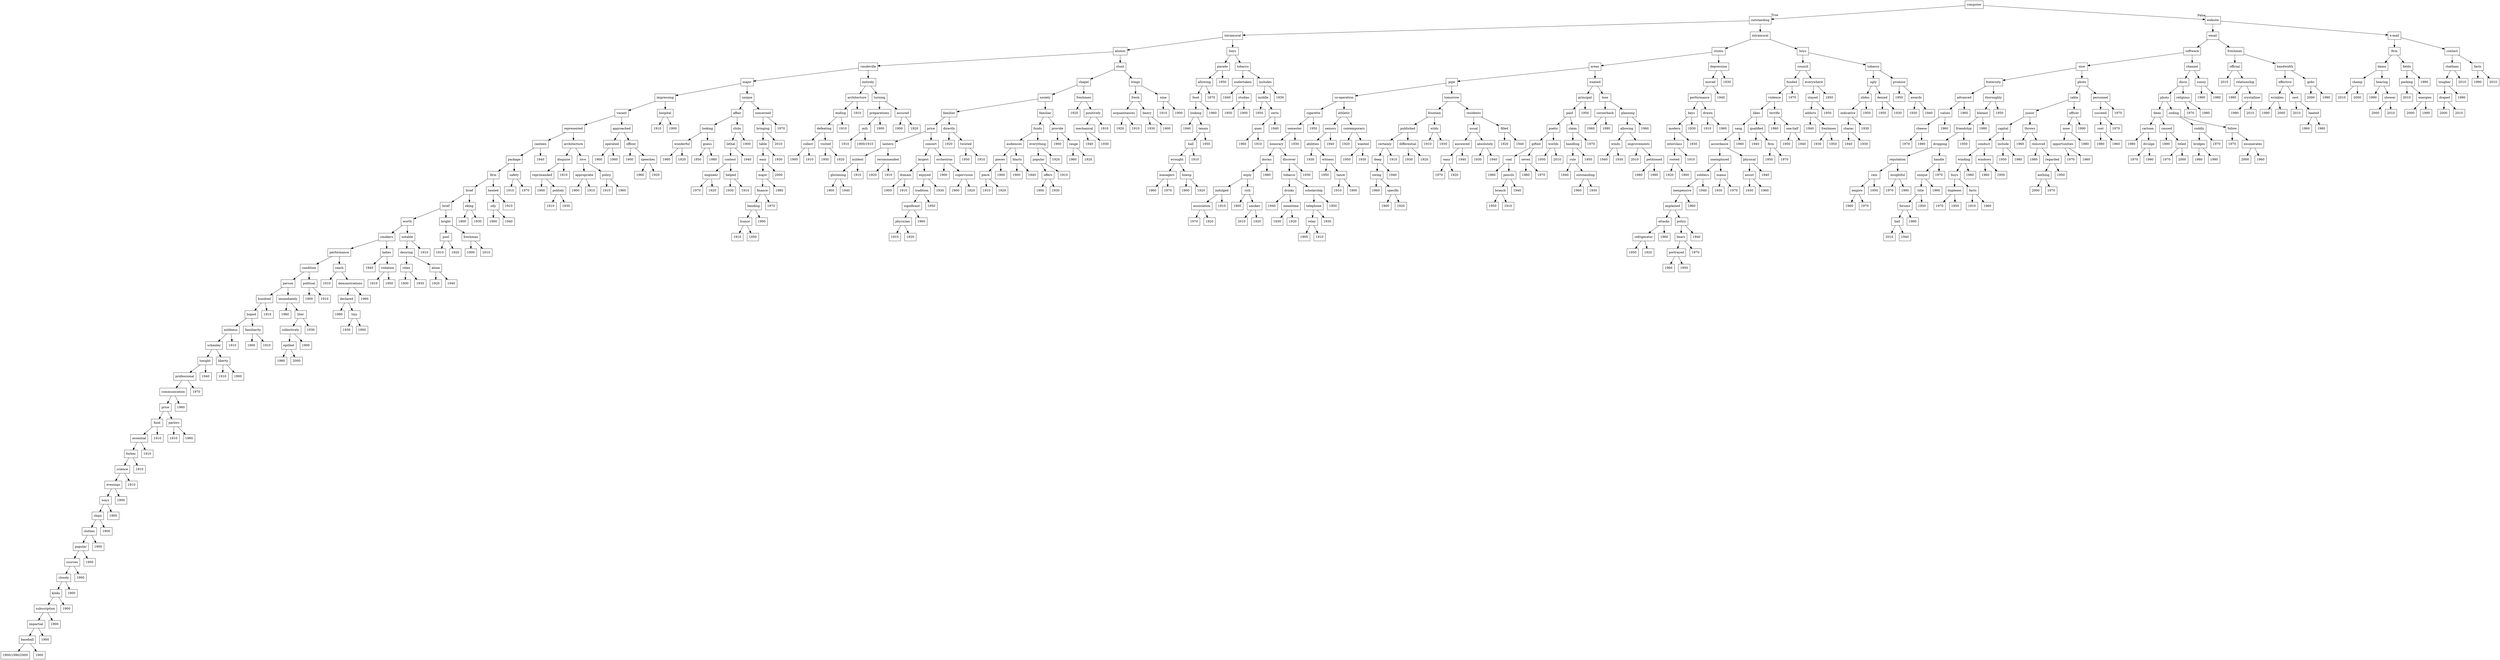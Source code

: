 digraph Tree {
node [shape=box] ;
0 [label="computer"] ;
1 [label="outstanding"] ;
0 -> 1 [labeldistance=2.5, labelangle=45, headlabel="True"] ;
2 [label="intramural"] ;
1 -> 2 ;
3 [label="alumni"] ;
2 -> 3 ;
4 [label="vaudeville"] ;
3 -> 4 ;
5 [label="major"] ;
4 -> 5 ;
6 [label="impressing"] ;
5 -> 6 ;
7 [label="vacant"] ;
6 -> 7 ;
8 [label="represented"] ;
7 -> 8 ;
9 [label="canteen"] ;
8 -> 9 ;
10 [label="package"] ;
9 -> 10 ;
11 [label="firm"] ;
10 -> 11 ;
12 [label="brief"] ;
11 -> 12 ;
13 [label="brief"] ;
12 -> 13 ;
14 [label="worth"] ;
13 -> 14 ;
15 [label="smokers"] ;
14 -> 15 ;
16 [label="performance"] ;
15 -> 16 ;
17 [label="condition"] ;
16 -> 17 ;
18 [label="person"] ;
17 -> 18 ;
19 [label="hundred"] ;
18 -> 19 ;
20 [label="hoped"] ;
19 -> 20 ;
21 [label="mildness"] ;
20 -> 21 ;
22 [label="schenley"] ;
21 -> 22 ;
23 [label="tonight"] ;
22 -> 23 ;
24 [label="professional"] ;
23 -> 24 ;
25 [label="communication"] ;
24 -> 25 ;
26 [label="price"] ;
25 -> 26 ;
27 [label="food"] ;
26 -> 27 ;
28 [label="essential"] ;
27 -> 28 ;
29 [label="forbes"] ;
28 -> 29 ;
30 [label="science"] ;
29 -> 30 ;
31 [label="evenings"] ;
30 -> 31 ;
32 [label="ways"] ;
31 -> 32 ;
33 [label="ships"] ;
32 -> 33 ;
34 [label="clothes"] ;
33 -> 34 ;
35 [label="popular"] ;
34 -> 35 ;
36 [label="courses"] ;
35 -> 36 ;
37 [label="closely"] ;
36 -> 37 ;
38 [label="kinks"] ;
37 -> 38 ;
39 [label="subscription"] ;
38 -> 39 ;
40 [label="impartial"] ;
39 -> 40 ;
41 [label="baseball"] ;
40 -> 41 ;
42 [label="1900/1990/2000"] ;
41 -> 42 ;
43 [label="1900"] ;
41 -> 43 ;
44 [label="1900"] ;
40 -> 44 ;
45 [label="1900"] ;
39 -> 45 ;
46 [label="1900"] ;
38 -> 46 ;
47 [label="1900"] ;
37 -> 47 ;
48 [label="1900"] ;
36 -> 48 ;
49 [label="1900"] ;
35 -> 49 ;
50 [label="1900"] ;
34 -> 50 ;
51 [label="1900"] ;
33 -> 51 ;
52 [label="1900"] ;
32 -> 52 ;
53 [label="1900"] ;
31 -> 53 ;
54 [label="1910"] ;
30 -> 54 ;
55 [label="1910"] ;
29 -> 55 ;
56 [label="1910"] ;
28 -> 56 ;
57 [label="1910"] ;
27 -> 57 ;
58 [label="parlors"] ;
26 -> 58 ;
59 [label="1910"] ;
58 -> 59 ;
60 [label="1960"] ;
58 -> 60 ;
61 [label="1960"] ;
25 -> 61 ;
62 [label="1970"] ;
24 -> 62 ;
63 [label="1940"] ;
23 -> 63 ;
64 [label="liberty"] ;
22 -> 64 ;
65 [label="1910"] ;
64 -> 65 ;
66 [label="1900"] ;
64 -> 66 ;
67 [label="1910"] ;
21 -> 67 ;
68 [label="familiarity"] ;
20 -> 68 ;
69 [label="1900"] ;
68 -> 69 ;
70 [label="1910"] ;
68 -> 70 ;
71 [label="1910"] ;
19 -> 71 ;
72 [label="immediately"] ;
18 -> 72 ;
73 [label="1960"] ;
72 -> 73 ;
74 [label="liter"] ;
72 -> 74 ;
75 [label="collectively"] ;
74 -> 75 ;
76 [label="epithet"] ;
75 -> 76 ;
77 [label="1980"] ;
76 -> 77 ;
78 [label="2000"] ;
76 -> 78 ;
79 [label="1900"] ;
75 -> 79 ;
80 [label="1930"] ;
74 -> 80 ;
81 [label="political"] ;
17 -> 81 ;
82 [label="1900"] ;
81 -> 82 ;
83 [label="1910"] ;
81 -> 83 ;
84 [label="reach"] ;
16 -> 84 ;
85 [label="1910"] ;
84 -> 85 ;
86 [label="demonstrations"] ;
84 -> 86 ;
87 [label="declared"] ;
86 -> 87 ;
88 [label="1980"] ;
87 -> 88 ;
89 [label="tiny"] ;
87 -> 89 ;
90 [label="1930"] ;
89 -> 90 ;
91 [label="1900"] ;
89 -> 91 ;
92 [label="1960"] ;
86 -> 92 ;
93 [label="ladies"] ;
15 -> 93 ;
94 [label="1940"] ;
93 -> 94 ;
95 [label="violation"] ;
93 -> 95 ;
96 [label="1910"] ;
95 -> 96 ;
97 [label="1950"] ;
95 -> 97 ;
98 [label="notable"] ;
14 -> 98 ;
99 [label="desiring"] ;
98 -> 99 ;
100 [label="relax"] ;
99 -> 100 ;
101 [label="1900"] ;
100 -> 101 ;
102 [label="1930"] ;
100 -> 102 ;
103 [label="alone"] ;
99 -> 103 ;
104 [label="1920"] ;
103 -> 104 ;
105 [label="1940"] ;
103 -> 105 ;
106 [label="1910"] ;
98 -> 106 ;
107 [label="bright"] ;
13 -> 107 ;
108 [label="pool"] ;
107 -> 108 ;
109 [label="1910"] ;
108 -> 109 ;
110 [label="1920"] ;
108 -> 110 ;
111 [label="freshman"] ;
107 -> 111 ;
112 [label="1900"] ;
111 -> 112 ;
113 [label="2010"] ;
111 -> 113 ;
114 [label="eking"] ;
12 -> 114 ;
115 [label="1900"] ;
114 -> 115 ;
116 [label="1930"] ;
114 -> 116 ;
117 [label="heated"] ;
11 -> 117 ;
118 [label="oily"] ;
117 -> 118 ;
119 [label="1900"] ;
118 -> 119 ;
120 [label="1940"] ;
118 -> 120 ;
121 [label="1910"] ;
117 -> 121 ;
122 [label="safety"] ;
10 -> 122 ;
123 [label="1910"] ;
122 -> 123 ;
124 [label="1970"] ;
122 -> 124 ;
125 [label="1940"] ;
9 -> 125 ;
126 [label="architecture"] ;
8 -> 126 ;
127 [label="disguise"] ;
126 -> 127 ;
128 [label="reprimanded"] ;
127 -> 128 ;
129 [label="1900"] ;
128 -> 129 ;
130 [label="politely"] ;
128 -> 130 ;
131 [label="1910"] ;
130 -> 131 ;
132 [label="1930"] ;
130 -> 132 ;
133 [label="1910"] ;
127 -> 133 ;
134 [label="love"] ;
126 -> 134 ;
135 [label="appropriate"] ;
134 -> 135 ;
136 [label="1900"] ;
135 -> 136 ;
137 [label="1910"] ;
135 -> 137 ;
138 [label="policy"] ;
134 -> 138 ;
139 [label="1910"] ;
138 -> 139 ;
140 [label="1960"] ;
138 -> 140 ;
141 [label="approached"] ;
7 -> 141 ;
142 [label="operated"] ;
141 -> 142 ;
143 [label="1900"] ;
142 -> 143 ;
144 [label="1900"] ;
142 -> 144 ;
145 [label="officer"] ;
141 -> 145 ;
146 [label="1900"] ;
145 -> 146 ;
147 [label="speeches"] ;
145 -> 147 ;
148 [label="1960"] ;
147 -> 148 ;
149 [label="1920"] ;
147 -> 149 ;
150 [label="hospital"] ;
6 -> 150 ;
151 [label="1910"] ;
150 -> 151 ;
152 [label="1900"] ;
150 -> 152 ;
153 [label="unique"] ;
5 -> 153 ;
154 [label="affair"] ;
153 -> 154 ;
155 [label="looking"] ;
154 -> 155 ;
156 [label="wonderful"] ;
155 -> 156 ;
157 [label="1960"] ;
156 -> 157 ;
158 [label="1920"] ;
156 -> 158 ;
159 [label="guess"] ;
155 -> 159 ;
160 [label="1950"] ;
159 -> 160 ;
161 [label="1980"] ;
159 -> 161 ;
162 [label="clubs"] ;
154 -> 162 ;
163 [label="lethal"] ;
162 -> 163 ;
164 [label="contest"] ;
163 -> 164 ;
165 [label="engineer"] ;
164 -> 165 ;
166 [label="1970"] ;
165 -> 166 ;
167 [label="1920"] ;
165 -> 167 ;
168 [label="helped"] ;
164 -> 168 ;
169 [label="1930"] ;
168 -> 169 ;
170 [label="1910"] ;
168 -> 170 ;
171 [label="1940"] ;
163 -> 171 ;
172 [label="1900"] ;
162 -> 172 ;
173 [label="concerned"] ;
153 -> 173 ;
174 [label="bringing"] ;
173 -> 174 ;
175 [label="table"] ;
174 -> 175 ;
176 [label="easy"] ;
175 -> 176 ;
177 [label="major"] ;
176 -> 177 ;
178 [label="finance"] ;
177 -> 178 ;
179 [label="banding"] ;
178 -> 179 ;
180 [label="humor"] ;
179 -> 180 ;
181 [label="1910"] ;
180 -> 181 ;
182 [label="1950"] ;
180 -> 182 ;
183 [label="1990"] ;
179 -> 183 ;
184 [label="1970"] ;
178 -> 184 ;
185 [label="1980"] ;
177 -> 185 ;
186 [label="2000"] ;
176 -> 186 ;
187 [label="1930"] ;
175 -> 187 ;
188 [label="2010"] ;
174 -> 188 ;
189 [label="1970"] ;
173 -> 189 ;
190 [label="entirely"] ;
4 -> 190 ;
191 [label="architecture"] ;
190 -> 191 ;
192 [label="ending"] ;
191 -> 192 ;
193 [label="defeating"] ;
192 -> 193 ;
194 [label="collect"] ;
193 -> 194 ;
195 [label="1900"] ;
194 -> 195 ;
196 [label="1910"] ;
194 -> 196 ;
197 [label="visited"] ;
193 -> 197 ;
198 [label="1950"] ;
197 -> 198 ;
199 [label="1920"] ;
197 -> 199 ;
200 [label="1910"] ;
192 -> 200 ;
201 [label="1910"] ;
191 -> 201 ;
202 [label="turning"] ;
190 -> 202 ;
203 [label="preparations"] ;
202 -> 203 ;
204 [label="mili"] ;
203 -> 204 ;
205 [label="1910"] ;
204 -> 205 ;
206 [label="1900/1910"] ;
204 -> 206 ;
207 [label="1900"] ;
203 -> 207 ;
208 [label="assured"] ;
202 -> 208 ;
209 [label="1900"] ;
208 -> 209 ;
210 [label="1920"] ;
208 -> 210 ;
211 [label="stunt"] ;
3 -> 211 ;
212 [label="chapel"] ;
211 -> 212 ;
213 [label="society"] ;
212 -> 213 ;
214 [label="familiar"] ;
213 -> 214 ;
215 [label="price"] ;
214 -> 215 ;
216 [label="lantern"] ;
215 -> 216 ;
217 [label="mildest"] ;
216 -> 217 ;
218 [label="glistening"] ;
217 -> 218 ;
219 [label="1900"] ;
218 -> 219 ;
220 [label="1940"] ;
218 -> 220 ;
221 [label="1910"] ;
217 -> 221 ;
222 [label="recommended"] ;
216 -> 222 ;
223 [label="1920"] ;
222 -> 223 ;
224 [label="1910"] ;
222 -> 224 ;
225 [label="concert"] ;
215 -> 225 ;
226 [label="largest"] ;
225 -> 226 ;
227 [label="domain"] ;
226 -> 227 ;
228 [label="1900"] ;
227 -> 228 ;
229 [label="1910"] ;
227 -> 229 ;
230 [label="enjoyed"] ;
226 -> 230 ;
231 [label="tradition"] ;
230 -> 231 ;
232 [label="significant"] ;
231 -> 232 ;
233 [label="physician"] ;
232 -> 233 ;
234 [label="1910"] ;
233 -> 234 ;
235 [label="1920"] ;
233 -> 235 ;
236 [label="1960"] ;
232 -> 236 ;
237 [label="1950"] ;
231 -> 237 ;
238 [label="1930"] ;
230 -> 238 ;
239 [label="orchestras"] ;
225 -> 239 ;
240 [label="1900"] ;
239 -> 240 ;
241 [label="supervision"] ;
239 -> 241 ;
242 [label="1900"] ;
241 -> 242 ;
243 [label="1920"] ;
241 -> 243 ;
244 [label="directly"] ;
214 -> 244 ;
245 [label="1920"] ;
244 -> 245 ;
246 [label="twisted"] ;
244 -> 246 ;
247 [label="1950"] ;
246 -> 247 ;
248 [label="1910"] ;
246 -> 248 ;
249 [label="familiar"] ;
213 -> 249 ;
250 [label="funds"] ;
249 -> 250 ;
251 [label="audiences"] ;
250 -> 251 ;
252 [label="pieces"] ;
251 -> 252 ;
253 [label="piece"] ;
252 -> 253 ;
254 [label="1910"] ;
253 -> 254 ;
255 [label="1920"] ;
253 -> 255 ;
256 [label="1900"] ;
252 -> 256 ;
257 [label="blasts"] ;
251 -> 257 ;
258 [label="1900"] ;
257 -> 258 ;
259 [label="1940"] ;
257 -> 259 ;
260 [label="everything"] ;
250 -> 260 ;
261 [label="popular"] ;
260 -> 261 ;
262 [label="offers"] ;
261 -> 262 ;
263 [label="1900"] ;
262 -> 263 ;
264 [label="1930"] ;
262 -> 264 ;
265 [label="1910"] ;
261 -> 265 ;
266 [label="1920"] ;
260 -> 266 ;
267 [label="provide"] ;
249 -> 267 ;
268 [label="1900"] ;
267 -> 268 ;
269 [label="range"] ;
267 -> 269 ;
270 [label="1960"] ;
269 -> 270 ;
271 [label="1920"] ;
269 -> 271 ;
272 [label="freshmen"] ;
212 -> 272 ;
273 [label="1920"] ;
272 -> 273 ;
274 [label="positively"] ;
272 -> 274 ;
275 [label="mechanical"] ;
274 -> 275 ;
276 [label="1940"] ;
275 -> 276 ;
277 [label="1930"] ;
275 -> 277 ;
278 [label="1910"] ;
274 -> 278 ;
279 [label="wings"] ;
211 -> 279 ;
280 [label="fresh"] ;
279 -> 280 ;
281 [label="acquaintances"] ;
280 -> 281 ;
282 [label="1920"] ;
281 -> 282 ;
283 [label="1910"] ;
281 -> 283 ;
284 [label="heavy"] ;
280 -> 284 ;
285 [label="1930"] ;
284 -> 285 ;
286 [label="1900"] ;
284 -> 286 ;
287 [label="nine"] ;
279 -> 287 ;
288 [label="1910"] ;
287 -> 288 ;
289 [label="1900"] ;
287 -> 289 ;
290 [label="boys"] ;
2 -> 290 ;
291 [label="parade"] ;
290 -> 291 ;
292 [label="allowing"] ;
291 -> 292 ;
293 [label="food"] ;
292 -> 293 ;
294 [label="looking"] ;
293 -> 294 ;
295 [label="1940"] ;
294 -> 295 ;
296 [label="tennis"] ;
294 -> 296 ;
297 [label="hall"] ;
296 -> 297 ;
298 [label="wrought"] ;
297 -> 298 ;
299 [label="managers"] ;
298 -> 299 ;
300 [label="1960"] ;
299 -> 300 ;
301 [label="1970"] ;
299 -> 301 ;
302 [label="lineup"] ;
298 -> 302 ;
303 [label="1900"] ;
302 -> 303 ;
304 [label="1920"] ;
302 -> 304 ;
305 [label="1910"] ;
297 -> 305 ;
306 [label="1950"] ;
296 -> 306 ;
307 [label="1960"] ;
293 -> 307 ;
308 [label="1970"] ;
292 -> 308 ;
309 [label="1950"] ;
291 -> 309 ;
310 [label="tobacco"] ;
290 -> 310 ;
311 [label="undertaken"] ;
310 -> 311 ;
312 [label="1940"] ;
311 -> 312 ;
313 [label="studies"] ;
311 -> 313 ;
314 [label="1950"] ;
313 -> 314 ;
315 [label="1900"] ;
313 -> 315 ;
316 [label="includes"] ;
310 -> 316 ;
317 [label="middle"] ;
316 -> 317 ;
318 [label="1950"] ;
317 -> 318 ;
319 [label="certs"] ;
317 -> 319 ;
320 [label="ques"] ;
319 -> 320 ;
321 [label="1960"] ;
320 -> 321 ;
322 [label="1910"] ;
320 -> 322 ;
323 [label="1940"] ;
319 -> 323 ;
324 [label="1930"] ;
316 -> 324 ;
325 [label="intramural"] ;
1 -> 325 ;
326 [label="stunts"] ;
325 -> 326 ;
327 [label="areas"] ;
326 -> 327 ;
328 [label="pipe"] ;
327 -> 328 ;
329 [label="co-operation"] ;
328 -> 329 ;
330 [label="cigarette"] ;
329 -> 330 ;
331 [label="semester"] ;
330 -> 331 ;
332 [label="honorary"] ;
331 -> 332 ;
333 [label="dorms"] ;
332 -> 333 ;
334 [label="enjoy"] ;
333 -> 334 ;
335 [label="indulged"] ;
334 -> 335 ;
336 [label="association"] ;
335 -> 336 ;
337 [label="1970"] ;
336 -> 337 ;
338 [label="1920"] ;
336 -> 338 ;
339 [label="1910"] ;
335 -> 339 ;
340 [label="rich"] ;
334 -> 340 ;
341 [label="1900"] ;
340 -> 341 ;
342 [label="smoker"] ;
340 -> 342 ;
343 [label="2010"] ;
342 -> 343 ;
344 [label="1920"] ;
342 -> 344 ;
345 [label="1960"] ;
333 -> 345 ;
346 [label="discover"] ;
332 -> 346 ;
347 [label="tobacco"] ;
346 -> 347 ;
348 [label="drinks"] ;
347 -> 348 ;
349 [label="1940"] ;
348 -> 349 ;
350 [label="meantime"] ;
348 -> 350 ;
351 [label="1930"] ;
350 -> 351 ;
352 [label="1920"] ;
350 -> 352 ;
353 [label="scholarship"] ;
347 -> 353 ;
354 [label="telephone"] ;
353 -> 354 ;
355 [label="relay"] ;
354 -> 355 ;
356 [label="1900"] ;
355 -> 356 ;
357 [label="1910"] ;
355 -> 357 ;
358 [label="1930"] ;
354 -> 358 ;
359 [label="1950"] ;
353 -> 359 ;
360 [label="1930"] ;
346 -> 360 ;
361 [label="1930"] ;
331 -> 361 ;
362 [label="1950"] ;
330 -> 362 ;
363 [label="athletic"] ;
329 -> 363 ;
364 [label="seniors"] ;
363 -> 364 ;
365 [label="abilities"] ;
364 -> 365 ;
366 [label="1930"] ;
365 -> 366 ;
367 [label="witness"] ;
365 -> 367 ;
368 [label="1950"] ;
367 -> 368 ;
369 [label="tance"] ;
367 -> 369 ;
370 [label="1910"] ;
369 -> 370 ;
371 [label="1900"] ;
369 -> 371 ;
372 [label="1940"] ;
364 -> 372 ;
373 [label="contemporary"] ;
363 -> 373 ;
374 [label="1920"] ;
373 -> 374 ;
375 [label="wanted"] ;
373 -> 375 ;
376 [label="1950"] ;
375 -> 376 ;
377 [label="1930"] ;
375 -> 377 ;
378 [label="tomorrow"] ;
328 -> 378 ;
379 [label="fountain"] ;
378 -> 379 ;
380 [label="published"] ;
379 -> 380 ;
381 [label="certainly"] ;
380 -> 381 ;
382 [label="deep"] ;
381 -> 382 ;
383 [label="owing"] ;
382 -> 383 ;
384 [label="1960"] ;
383 -> 384 ;
385 [label="specific"] ;
383 -> 385 ;
386 [label="1900"] ;
385 -> 386 ;
387 [label="1920"] ;
385 -> 387 ;
388 [label="1940"] ;
382 -> 388 ;
389 [label="1910"] ;
381 -> 389 ;
390 [label="differential"] ;
380 -> 390 ;
391 [label="1930"] ;
390 -> 391 ;
392 [label="1920"] ;
390 -> 392 ;
393 [label="wilds"] ;
379 -> 393 ;
394 [label="1910"] ;
393 -> 394 ;
395 [label="1930"] ;
393 -> 395 ;
396 [label="residents"] ;
378 -> 396 ;
397 [label="usual"] ;
396 -> 397 ;
398 [label="answered"] ;
397 -> 398 ;
399 [label="easy"] ;
398 -> 399 ;
400 [label="1970"] ;
399 -> 400 ;
401 [label="1920"] ;
399 -> 401 ;
402 [label="1940"] ;
398 -> 402 ;
403 [label="absolutely"] ;
397 -> 403 ;
404 [label="1930"] ;
403 -> 404 ;
405 [label="1940"] ;
403 -> 405 ;
406 [label="filled"] ;
396 -> 406 ;
407 [label="1920"] ;
406 -> 407 ;
408 [label="1940"] ;
406 -> 408 ;
409 [label="wanted"] ;
327 -> 409 ;
410 [label="principal"] ;
409 -> 410 ;
411 [label="paid"] ;
410 -> 411 ;
412 [label="poetic"] ;
411 -> 412 ;
413 [label="gifted"] ;
412 -> 413 ;
414 [label="coal"] ;
413 -> 414 ;
415 [label="1960"] ;
414 -> 415 ;
416 [label="pencils"] ;
414 -> 416 ;
417 [label="branch"] ;
416 -> 417 ;
418 [label="1950"] ;
417 -> 418 ;
419 [label="1910"] ;
417 -> 419 ;
420 [label="1940"] ;
416 -> 420 ;
421 [label="seven"] ;
413 -> 421 ;
422 [label="1980"] ;
421 -> 422 ;
423 [label="1970"] ;
421 -> 423 ;
424 [label="worlds"] ;
412 -> 424 ;
425 [label="1950"] ;
424 -> 425 ;
426 [label="2010"] ;
424 -> 426 ;
427 [label="claim"] ;
411 -> 427 ;
428 [label="handling"] ;
427 -> 428 ;
429 [label="rule"] ;
428 -> 429 ;
430 [label="1940"] ;
429 -> 430 ;
431 [label="outstanding"] ;
429 -> 431 ;
432 [label="1960"] ;
431 -> 432 ;
433 [label="1930"] ;
431 -> 433 ;
434 [label="1950"] ;
428 -> 434 ;
435 [label="1970"] ;
427 -> 435 ;
436 [label="1950"] ;
410 -> 436 ;
437 [label="lose"] ;
409 -> 437 ;
438 [label="cornerback"] ;
437 -> 438 ;
439 [label="1960"] ;
438 -> 439 ;
440 [label="1990"] ;
438 -> 440 ;
441 [label="planning"] ;
437 -> 441 ;
442 [label="allowing"] ;
441 -> 442 ;
443 [label="winds"] ;
442 -> 443 ;
444 [label="1940"] ;
443 -> 444 ;
445 [label="1930"] ;
443 -> 445 ;
446 [label="improvements"] ;
442 -> 446 ;
447 [label="2010"] ;
446 -> 447 ;
448 [label="petitioned"] ;
446 -> 448 ;
449 [label="1980"] ;
448 -> 449 ;
450 [label="1990"] ;
448 -> 450 ;
451 [label="1960"] ;
441 -> 451 ;
452 [label="depression"] ;
326 -> 452 ;
453 [label="moved"] ;
452 -> 453 ;
454 [label="performance"] ;
453 -> 454 ;
455 [label="keys"] ;
454 -> 455 ;
456 [label="modern"] ;
455 -> 456 ;
457 [label="interclass"] ;
456 -> 457 ;
458 [label="rooted"] ;
457 -> 458 ;
459 [label="1920"] ;
458 -> 459 ;
460 [label="1900"] ;
458 -> 460 ;
461 [label="1910"] ;
457 -> 461 ;
462 [label="1930"] ;
456 -> 462 ;
463 [label="1930"] ;
455 -> 463 ;
464 [label="drawn"] ;
454 -> 464 ;
465 [label="1910"] ;
464 -> 465 ;
466 [label="1960"] ;
464 -> 466 ;
467 [label="1940"] ;
453 -> 467 ;
468 [label="1930"] ;
452 -> 468 ;
469 [label="boys"] ;
325 -> 469 ;
470 [label="council"] ;
469 -> 470 ;
471 [label="funded"] ;
470 -> 471 ;
472 [label="violence"] ;
471 -> 472 ;
473 [label="likes"] ;
472 -> 473 ;
474 [label="sang"] ;
473 -> 474 ;
475 [label="accordance"] ;
474 -> 475 ;
476 [label="unemployed"] ;
475 -> 476 ;
477 [label="soldiers"] ;
476 -> 477 ;
478 [label="inexpensive"] ;
477 -> 478 ;
479 [label="explained"] ;
478 -> 479 ;
480 [label="attacks"] ;
479 -> 480 ;
481 [label="refrigerator"] ;
480 -> 481 ;
482 [label="1950"] ;
481 -> 482 ;
483 [label="1920"] ;
481 -> 483 ;
484 [label="1960"] ;
480 -> 484 ;
485 [label="policy"] ;
479 -> 485 ;
486 [label="bears"] ;
485 -> 486 ;
487 [label="portrayed"] ;
486 -> 487 ;
488 [label="1960"] ;
487 -> 488 ;
489 [label="1950"] ;
487 -> 489 ;
490 [label="1970"] ;
486 -> 490 ;
491 [label="1940"] ;
485 -> 491 ;
492 [label="1960"] ;
478 -> 492 ;
493 [label="1940"] ;
477 -> 493 ;
494 [label="mama"] ;
476 -> 494 ;
495 [label="1930"] ;
494 -> 495 ;
496 [label="1970"] ;
494 -> 496 ;
497 [label="physical"] ;
475 -> 497 ;
498 [label="assist"] ;
497 -> 498 ;
499 [label="1930"] ;
498 -> 499 ;
500 [label="1960"] ;
498 -> 500 ;
501 [label="1940"] ;
497 -> 501 ;
502 [label="1960"] ;
474 -> 502 ;
503 [label="qualified"] ;
473 -> 503 ;
504 [label="1940"] ;
503 -> 504 ;
505 [label="firm"] ;
503 -> 505 ;
506 [label="1950"] ;
505 -> 506 ;
507 [label="1970"] ;
505 -> 507 ;
508 [label="terrific"] ;
472 -> 508 ;
509 [label="1960"] ;
508 -> 509 ;
510 [label="one-lialf"] ;
508 -> 510 ;
511 [label="1950"] ;
510 -> 511 ;
512 [label="1940"] ;
510 -> 512 ;
513 [label="1970"] ;
471 -> 513 ;
514 [label="everywhere"] ;
470 -> 514 ;
515 [label="stayed"] ;
514 -> 515 ;
516 [label="addicts"] ;
515 -> 516 ;
517 [label="1940"] ;
516 -> 517 ;
518 [label="freshmen"] ;
516 -> 518 ;
519 [label="1930"] ;
518 -> 519 ;
520 [label="1950"] ;
518 -> 520 ;
521 [label="1950"] ;
515 -> 521 ;
522 [label="1950"] ;
514 -> 522 ;
523 [label="tobacco"] ;
469 -> 523 ;
524 [label="ugly"] ;
523 -> 524 ;
525 [label="slides"] ;
524 -> 525 ;
526 [label="indicative"] ;
525 -> 526 ;
527 [label="charac"] ;
526 -> 527 ;
528 [label="1940"] ;
527 -> 528 ;
529 [label="1930"] ;
527 -> 529 ;
530 [label="1930"] ;
526 -> 530 ;
531 [label="1950"] ;
525 -> 531 ;
532 [label="denied"] ;
524 -> 532 ;
533 [label="1950"] ;
532 -> 533 ;
534 [label="1930"] ;
532 -> 534 ;
535 [label="promise"] ;
523 -> 535 ;
536 [label="1950"] ;
535 -> 536 ;
537 [label="awards"] ;
535 -> 537 ;
538 [label="1930"] ;
537 -> 538 ;
539 [label="1940"] ;
537 -> 539 ;
540 [label="website"] ;
0 -> 540 [labeldistance=2.5, labelangle=-45, headlabel="False"] ;
541 [label="email"] ;
540 -> 541 ;
542 [label="software"] ;
541 -> 542 ;
543 [label="nice"] ;
542 -> 543 ;
544 [label="fraternity"] ;
543 -> 544 ;
545 [label="advanced"] ;
544 -> 545 ;
546 [label="values"] ;
545 -> 546 ;
547 [label="cheese"] ;
546 -> 547 ;
548 [label="1970"] ;
547 -> 548 ;
549 [label="1980"] ;
547 -> 549 ;
550 [label="1960"] ;
546 -> 550 ;
551 [label="1960"] ;
545 -> 551 ;
552 [label="thoroughly"] ;
544 -> 552 ;
553 [label="blatant"] ;
552 -> 553 ;
554 [label="friendship"] ;
553 -> 554 ;
555 [label="dropping"] ;
554 -> 555 ;
556 [label="reputation"] ;
555 -> 556 ;
557 [label="rain"] ;
556 -> 557 ;
558 [label="empire"] ;
557 -> 558 ;
559 [label="1960"] ;
558 -> 559 ;
560 [label="1970"] ;
558 -> 560 ;
561 [label="1950"] ;
557 -> 561 ;
562 [label="insightful"] ;
556 -> 562 ;
563 [label="1970"] ;
562 -> 563 ;
564 [label="1990"] ;
562 -> 564 ;
565 [label="handle"] ;
555 -> 565 ;
566 [label="unique"] ;
565 -> 566 ;
567 [label="title"] ;
566 -> 567 ;
568 [label="forums"] ;
567 -> 568 ;
569 [label="hall"] ;
568 -> 569 ;
570 [label="2010"] ;
569 -> 570 ;
571 [label="1940"] ;
569 -> 571 ;
572 [label="1980"] ;
568 -> 572 ;
573 [label="1950"] ;
567 -> 573 ;
574 [label="1960"] ;
566 -> 574 ;
575 [label="1970"] ;
565 -> 575 ;
576 [label="1950"] ;
554 -> 576 ;
577 [label="1980"] ;
553 -> 577 ;
578 [label="1950"] ;
552 -> 578 ;
579 [label="photo"] ;
543 -> 579 ;
580 [label="cable"] ;
579 -> 580 ;
581 [label="junior"] ;
580 -> 581 ;
582 [label="capital"] ;
581 -> 582 ;
583 [label="conduct"] ;
582 -> 583 ;
584 [label="winding"] ;
583 -> 584 ;
585 [label="buys"] ;
584 -> 585 ;
586 [label="duplexes"] ;
585 -> 586 ;
587 [label="1970"] ;
586 -> 587 ;
588 [label="1950"] ;
586 -> 588 ;
589 [label="facts"] ;
585 -> 589 ;
590 [label="1910"] ;
589 -> 590 ;
591 [label="1960"] ;
589 -> 591 ;
592 [label="1980"] ;
584 -> 592 ;
593 [label="windows"] ;
583 -> 593 ;
594 [label="1960"] ;
593 -> 594 ;
595 [label="1950"] ;
593 -> 595 ;
596 [label="include"] ;
582 -> 596 ;
597 [label="1950"] ;
596 -> 597 ;
598 [label="1980"] ;
596 -> 598 ;
599 [label="throws"] ;
581 -> 599 ;
600 [label="1960"] ;
599 -> 600 ;
601 [label="removed"] ;
599 -> 601 ;
602 [label="1980"] ;
601 -> 602 ;
603 [label="regarded"] ;
601 -> 603 ;
604 [label="anthing"] ;
603 -> 604 ;
605 [label="2000"] ;
604 -> 605 ;
606 [label="1970"] ;
604 -> 606 ;
607 [label="1950"] ;
603 -> 607 ;
608 [label="officer"] ;
580 -> 608 ;
609 [label="nose"] ;
608 -> 609 ;
610 [label="opportunities"] ;
609 -> 610 ;
611 [label="1970"] ;
610 -> 611 ;
612 [label="1960"] ;
610 -> 612 ;
613 [label="1980"] ;
609 -> 613 ;
614 [label="1990"] ;
608 -> 614 ;
615 [label="personnel"] ;
579 -> 615 ;
616 [label="succeed"] ;
615 -> 616 ;
617 [label="cost"] ;
616 -> 617 ;
618 [label="1980"] ;
617 -> 618 ;
619 [label="1960"] ;
617 -> 619 ;
620 [label="1970"] ;
616 -> 620 ;
621 [label="1970"] ;
615 -> 621 ;
622 [label="channel"] ;
542 -> 622 ;
623 [label="disco"] ;
622 -> 623 ;
624 [label="photo"] ;
623 -> 624 ;
625 [label="dean"] ;
624 -> 625 ;
626 [label="cartoon"] ;
625 -> 626 ;
627 [label="1980"] ;
626 -> 627 ;
628 [label="divulge"] ;
626 -> 628 ;
629 [label="1970"] ;
628 -> 629 ;
630 [label="1990"] ;
628 -> 630 ;
631 [label="caused"] ;
625 -> 631 ;
632 [label="1990"] ;
631 -> 632 ;
633 [label="titled"] ;
631 -> 633 ;
634 [label="1970"] ;
633 -> 634 ;
635 [label="2000"] ;
633 -> 635 ;
636 [label="coding"] ;
624 -> 636 ;
637 [label="cuddly"] ;
636 -> 637 ;
638 [label="bridges"] ;
637 -> 638 ;
639 [label="1980"] ;
638 -> 639 ;
640 [label="1990"] ;
638 -> 640 ;
641 [label="1970"] ;
637 -> 641 ;
642 [label="follow"] ;
636 -> 642 ;
643 [label="1970"] ;
642 -> 643 ;
644 [label="enumerates"] ;
642 -> 644 ;
645 [label="2000"] ;
644 -> 645 ;
646 [label="1960"] ;
644 -> 646 ;
647 [label="religious"] ;
623 -> 647 ;
648 [label="1970"] ;
647 -> 648 ;
649 [label="1980"] ;
647 -> 649 ;
650 [label="sunny"] ;
622 -> 650 ;
651 [label="1990"] ;
650 -> 651 ;
652 [label="1980"] ;
650 -> 652 ;
653 [label="freshman"] ;
541 -> 653 ;
654 [label="official"] ;
653 -> 654 ;
655 [label="2010"] ;
654 -> 655 ;
656 [label="relationship"] ;
654 -> 656 ;
657 [label="1990"] ;
656 -> 657 ;
658 [label="crystalline"] ;
656 -> 658 ;
659 [label="1990"] ;
658 -> 659 ;
660 [label="2010"] ;
658 -> 660 ;
661 [label="bandwidth"] ;
653 -> 661 ;
662 [label="effective"] ;
661 -> 662 ;
663 [label="wrinkles"] ;
662 -> 663 ;
664 [label="1990"] ;
663 -> 664 ;
665 [label="2000"] ;
663 -> 665 ;
666 [label="cost"] ;
662 -> 666 ;
667 [label="2010"] ;
666 -> 667 ;
668 [label="heated"] ;
666 -> 668 ;
669 [label="1960"] ;
668 -> 669 ;
670 [label="1980"] ;
668 -> 670 ;
671 [label="gobs"] ;
661 -> 671 ;
672 [label="2000"] ;
671 -> 672 ;
673 [label="1990"] ;
671 -> 673 ;
674 [label="e-mail"] ;
540 -> 674 ;
675 [label="firm"] ;
674 -> 675 ;
676 [label="damn"] ;
675 -> 676 ;
677 [label="champ"] ;
676 -> 677 ;
678 [label="2010"] ;
677 -> 678 ;
679 [label="2000"] ;
677 -> 679 ;
680 [label="hearing"] ;
676 -> 680 ;
681 [label="1990"] ;
680 -> 681 ;
682 [label="shower"] ;
680 -> 682 ;
683 [label="2000"] ;
682 -> 683 ;
684 [label="2010"] ;
682 -> 684 ;
685 [label="fields"] ;
675 -> 685 ;
686 [label="parking"] ;
685 -> 686 ;
687 [label="2010"] ;
686 -> 687 ;
688 [label="energies"] ;
686 -> 688 ;
689 [label="2000"] ;
688 -> 689 ;
690 [label="1990"] ;
688 -> 690 ;
691 [label="1990"] ;
685 -> 691 ;
692 [label="contact"] ;
674 -> 692 ;
693 [label="chatham"] ;
692 -> 693 ;
694 [label="tougher"] ;
693 -> 694 ;
695 [label="draped"] ;
694 -> 695 ;
696 [label="2000"] ;
695 -> 696 ;
697 [label="2010"] ;
695 -> 697 ;
698 [label="1990"] ;
694 -> 698 ;
699 [label="2010"] ;
693 -> 699 ;
700 [label="facts"] ;
692 -> 700 ;
701 [label="1990"] ;
700 -> 701 ;
702 [label="2010"] ;
700 -> 702 ;
}